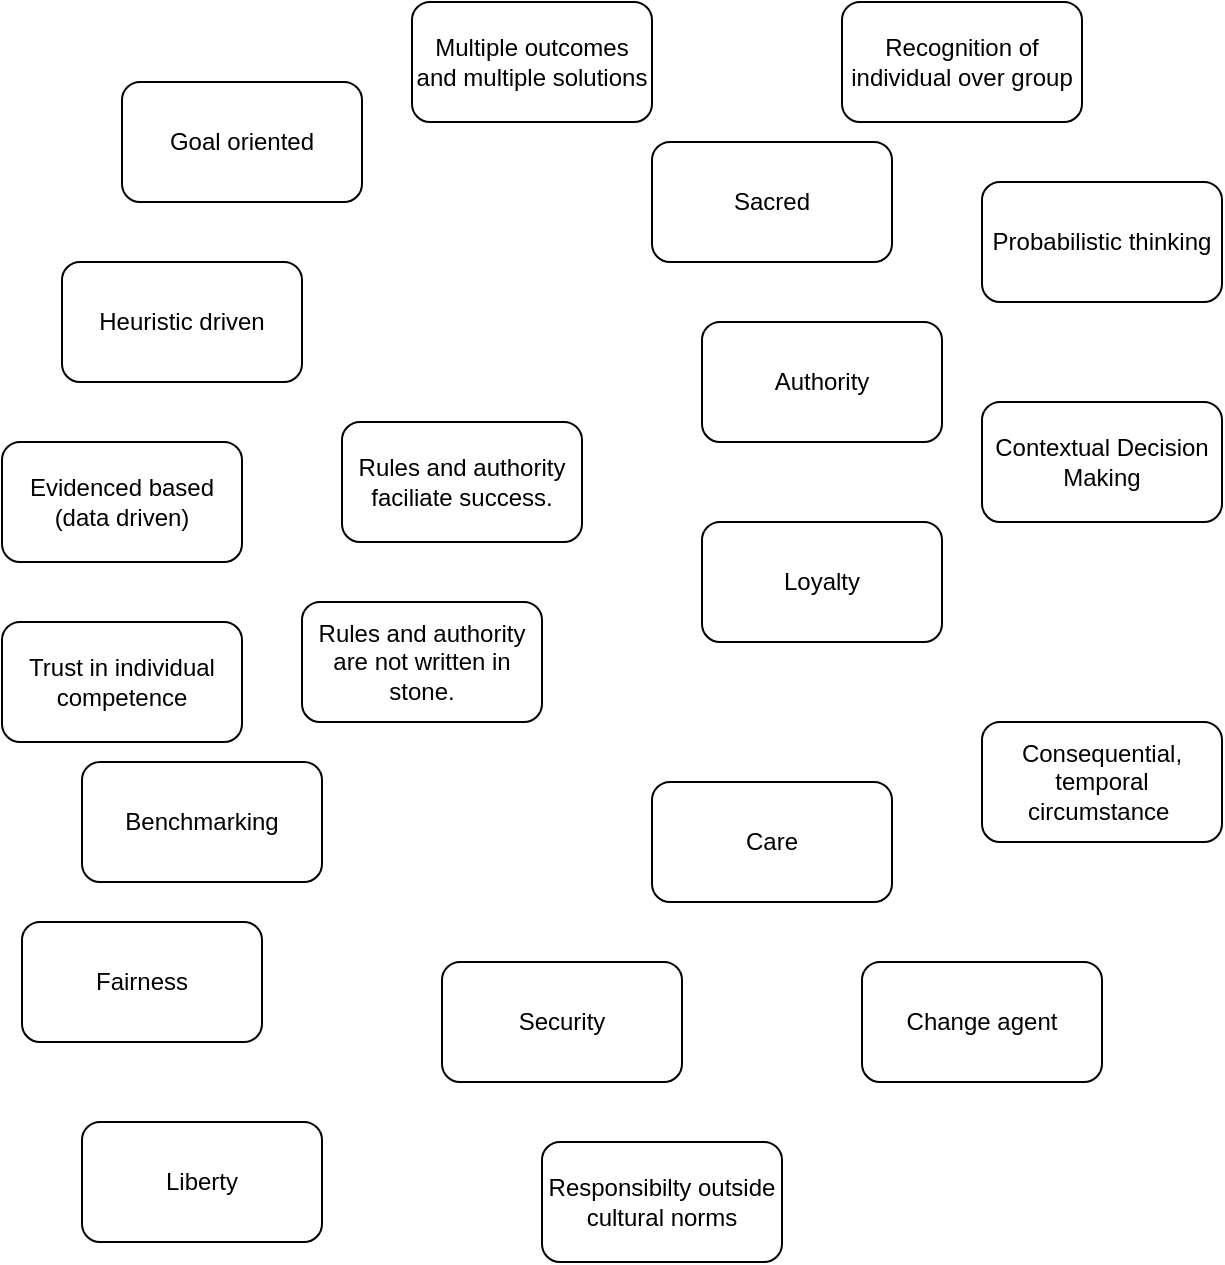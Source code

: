 <mxfile version="17.5.0" type="github">
  <diagram id="UsCKMXVSTxp-egwy1biC" name="Page-1">
    <mxGraphModel dx="1031" dy="699" grid="1" gridSize="10" guides="1" tooltips="1" connect="1" arrows="1" fold="1" page="1" pageScale="1" pageWidth="850" pageHeight="1100" math="0" shadow="0">
      <root>
        <mxCell id="0" />
        <mxCell id="1" parent="0" />
        <mxCell id="emyvE3eDgOfMS4Qi2Yjl-3" value="Sacred" style="rounded=1;whiteSpace=wrap;html=1;" parent="1" vertex="1">
          <mxGeometry x="365" y="100" width="120" height="60" as="geometry" />
        </mxCell>
        <mxCell id="emyvE3eDgOfMS4Qi2Yjl-4" value="Authority" style="rounded=1;whiteSpace=wrap;html=1;" parent="1" vertex="1">
          <mxGeometry x="390" y="190" width="120" height="60" as="geometry" />
        </mxCell>
        <mxCell id="emyvE3eDgOfMS4Qi2Yjl-5" value="Care" style="rounded=1;whiteSpace=wrap;html=1;" parent="1" vertex="1">
          <mxGeometry x="365" y="420" width="120" height="60" as="geometry" />
        </mxCell>
        <mxCell id="emyvE3eDgOfMS4Qi2Yjl-6" value="Security" style="rounded=1;whiteSpace=wrap;html=1;" parent="1" vertex="1">
          <mxGeometry x="260" y="510" width="120" height="60" as="geometry" />
        </mxCell>
        <mxCell id="emyvE3eDgOfMS4Qi2Yjl-7" value="Loyalty" style="rounded=1;whiteSpace=wrap;html=1;" parent="1" vertex="1">
          <mxGeometry x="390" y="290" width="120" height="60" as="geometry" />
        </mxCell>
        <mxCell id="emyvE3eDgOfMS4Qi2Yjl-8" value="Fairness" style="rounded=1;whiteSpace=wrap;html=1;" parent="1" vertex="1">
          <mxGeometry x="50" y="490" width="120" height="60" as="geometry" />
        </mxCell>
        <mxCell id="emyvE3eDgOfMS4Qi2Yjl-9" value="Liberty" style="rounded=1;whiteSpace=wrap;html=1;" parent="1" vertex="1">
          <mxGeometry x="80" y="590" width="120" height="60" as="geometry" />
        </mxCell>
        <mxCell id="nk6jG5aNrgaRuzSPKZAb-1" value="Goal oriented" style="rounded=1;whiteSpace=wrap;html=1;" parent="1" vertex="1">
          <mxGeometry x="100" y="70" width="120" height="60" as="geometry" />
        </mxCell>
        <mxCell id="V8Oh6U_gnbyJbWy8pLcR-1" value="Heuristic driven" style="rounded=1;whiteSpace=wrap;html=1;" vertex="1" parent="1">
          <mxGeometry x="70" y="160" width="120" height="60" as="geometry" />
        </mxCell>
        <mxCell id="V8Oh6U_gnbyJbWy8pLcR-2" value="Evidenced based (data driven)" style="rounded=1;whiteSpace=wrap;html=1;" vertex="1" parent="1">
          <mxGeometry x="40" y="250" width="120" height="60" as="geometry" />
        </mxCell>
        <mxCell id="V8Oh6U_gnbyJbWy8pLcR-3" value="Trust in individual competence" style="rounded=1;whiteSpace=wrap;html=1;" vertex="1" parent="1">
          <mxGeometry x="40" y="340" width="120" height="60" as="geometry" />
        </mxCell>
        <mxCell id="V8Oh6U_gnbyJbWy8pLcR-4" value="Rules and authority faciliate success." style="rounded=1;whiteSpace=wrap;html=1;" vertex="1" parent="1">
          <mxGeometry x="210" y="240" width="120" height="60" as="geometry" />
        </mxCell>
        <mxCell id="V8Oh6U_gnbyJbWy8pLcR-5" value="Rules and authority are not written in stone." style="rounded=1;whiteSpace=wrap;html=1;" vertex="1" parent="1">
          <mxGeometry x="190" y="330" width="120" height="60" as="geometry" />
        </mxCell>
        <mxCell id="V8Oh6U_gnbyJbWy8pLcR-6" value="Benchmarking" style="rounded=1;whiteSpace=wrap;html=1;" vertex="1" parent="1">
          <mxGeometry x="80" y="410" width="120" height="60" as="geometry" />
        </mxCell>
        <mxCell id="V8Oh6U_gnbyJbWy8pLcR-7" value="Multiple outcomes and multiple solutions" style="rounded=1;whiteSpace=wrap;html=1;" vertex="1" parent="1">
          <mxGeometry x="245" y="30" width="120" height="60" as="geometry" />
        </mxCell>
        <mxCell id="V8Oh6U_gnbyJbWy8pLcR-8" value="Recognition of individual over group" style="rounded=1;whiteSpace=wrap;html=1;" vertex="1" parent="1">
          <mxGeometry x="460" y="30" width="120" height="60" as="geometry" />
        </mxCell>
        <mxCell id="V8Oh6U_gnbyJbWy8pLcR-9" value="Probabilistic thinking" style="rounded=1;whiteSpace=wrap;html=1;" vertex="1" parent="1">
          <mxGeometry x="530" y="120" width="120" height="60" as="geometry" />
        </mxCell>
        <mxCell id="V8Oh6U_gnbyJbWy8pLcR-10" value="Contextual Decision&lt;br&gt;Making" style="rounded=1;whiteSpace=wrap;html=1;" vertex="1" parent="1">
          <mxGeometry x="530" y="230" width="120" height="60" as="geometry" />
        </mxCell>
        <mxCell id="V8Oh6U_gnbyJbWy8pLcR-11" value="Consequential, temporal circumstance&amp;nbsp;" style="rounded=1;whiteSpace=wrap;html=1;" vertex="1" parent="1">
          <mxGeometry x="530" y="390" width="120" height="60" as="geometry" />
        </mxCell>
        <mxCell id="V8Oh6U_gnbyJbWy8pLcR-12" value="Change agent" style="rounded=1;whiteSpace=wrap;html=1;" vertex="1" parent="1">
          <mxGeometry x="470" y="510" width="120" height="60" as="geometry" />
        </mxCell>
        <mxCell id="V8Oh6U_gnbyJbWy8pLcR-13" value="Responsibilty outside cultural norms" style="rounded=1;whiteSpace=wrap;html=1;" vertex="1" parent="1">
          <mxGeometry x="310" y="600" width="120" height="60" as="geometry" />
        </mxCell>
      </root>
    </mxGraphModel>
  </diagram>
</mxfile>

